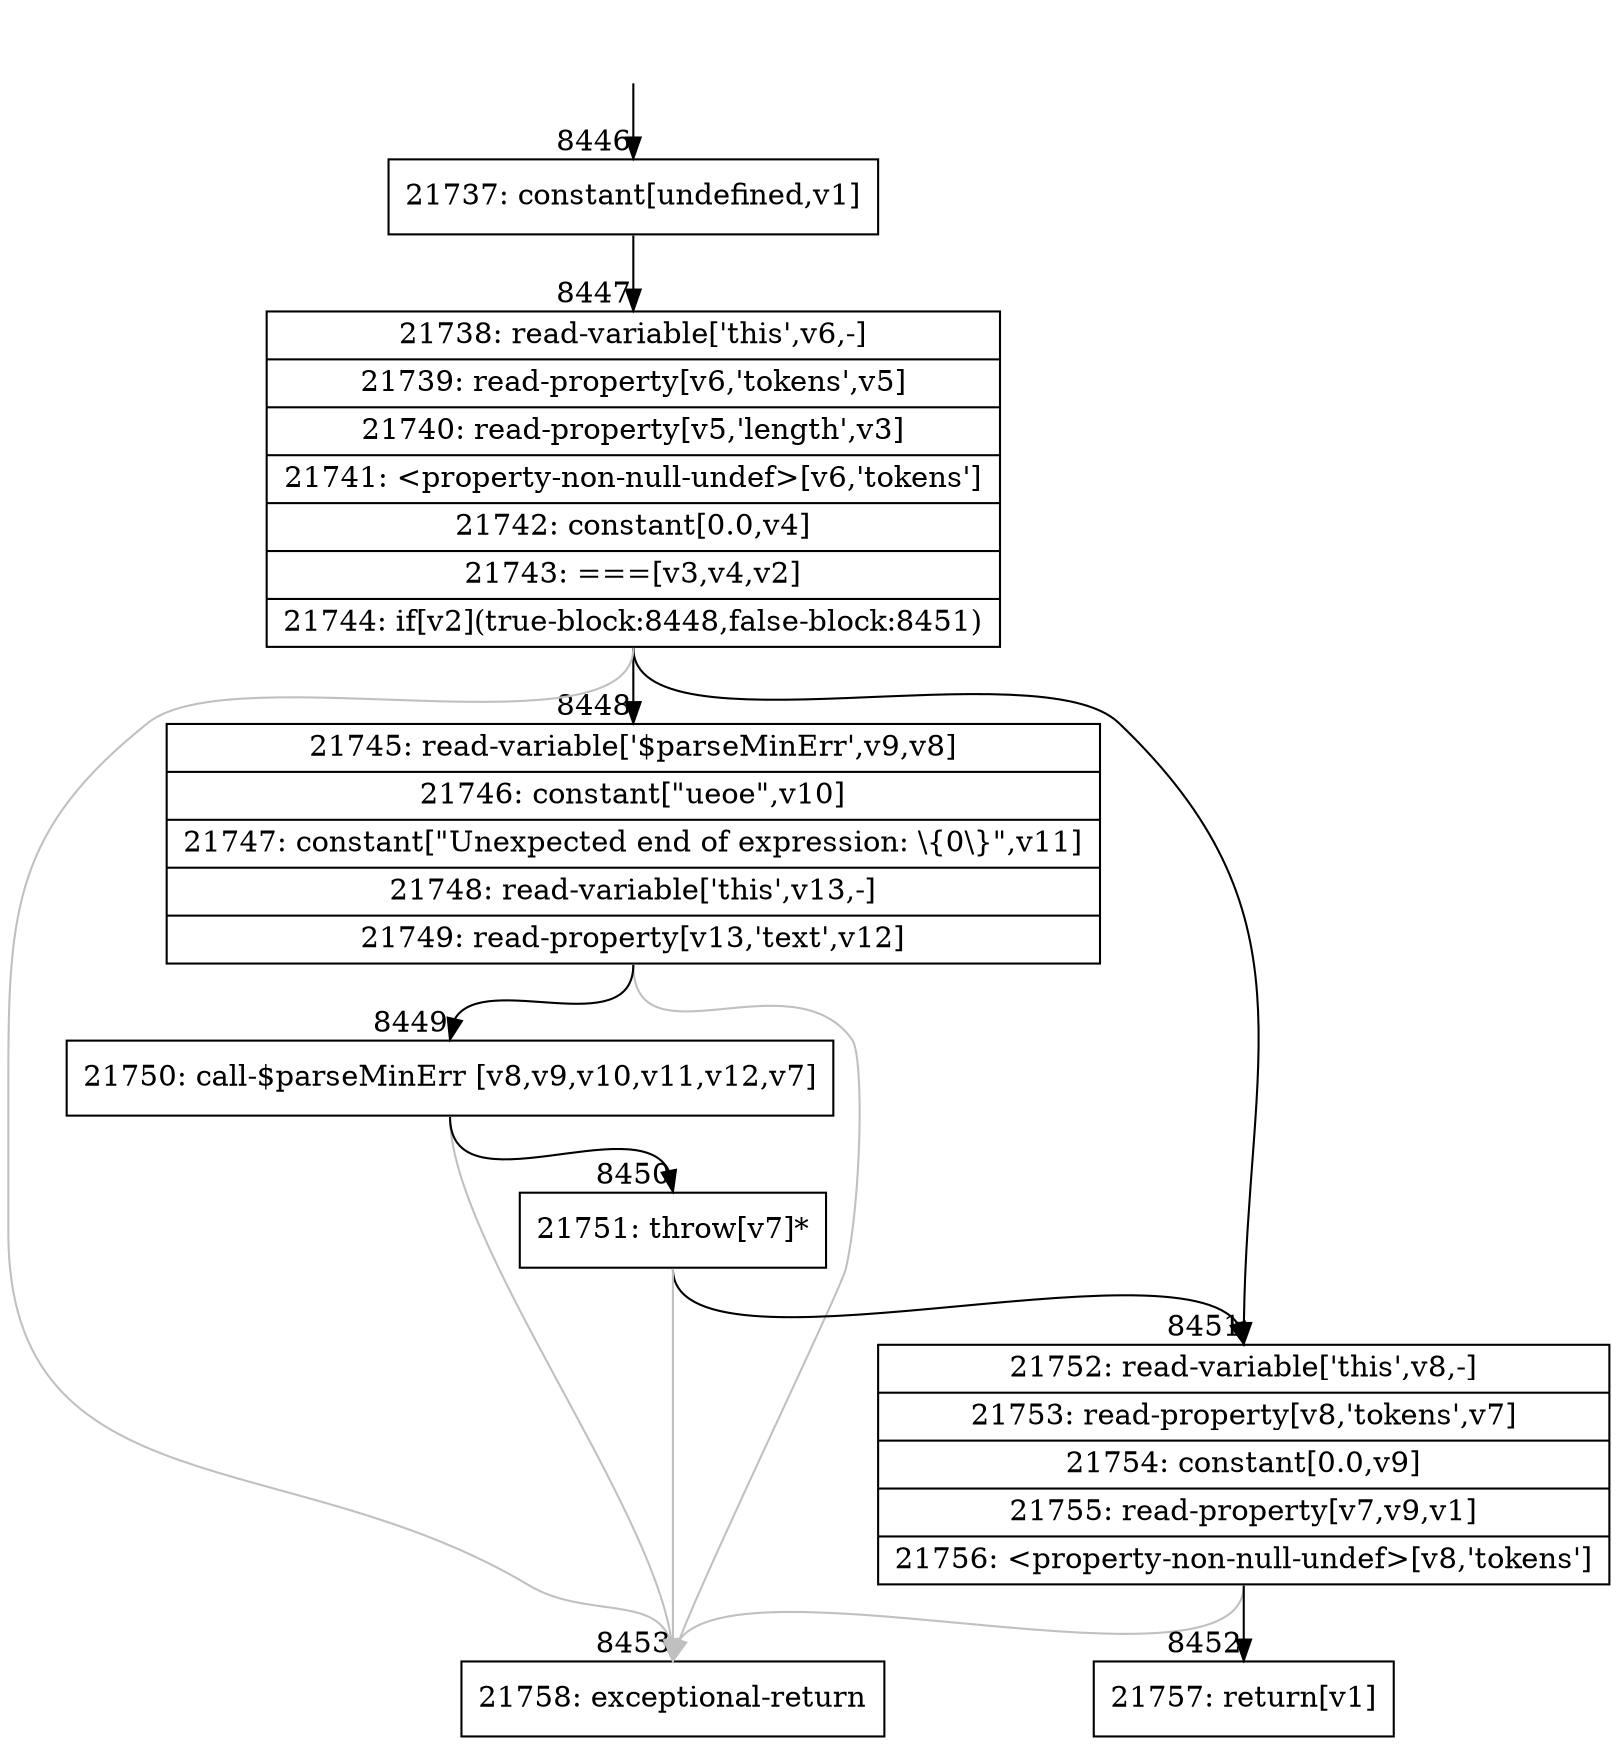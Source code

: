 digraph {
rankdir="TD"
BB_entry620[shape=none,label=""];
BB_entry620 -> BB8446 [tailport=s, headport=n, headlabel="    8446"]
BB8446 [shape=record label="{21737: constant[undefined,v1]}" ] 
BB8446 -> BB8447 [tailport=s, headport=n, headlabel="      8447"]
BB8447 [shape=record label="{21738: read-variable['this',v6,-]|21739: read-property[v6,'tokens',v5]|21740: read-property[v5,'length',v3]|21741: \<property-non-null-undef\>[v6,'tokens']|21742: constant[0.0,v4]|21743: ===[v3,v4,v2]|21744: if[v2](true-block:8448,false-block:8451)}" ] 
BB8447 -> BB8448 [tailport=s, headport=n, headlabel="      8448"]
BB8447 -> BB8451 [tailport=s, headport=n, headlabel="      8451"]
BB8447 -> BB8453 [tailport=s, headport=n, color=gray, headlabel="      8453"]
BB8448 [shape=record label="{21745: read-variable['$parseMinErr',v9,v8]|21746: constant[\"ueoe\",v10]|21747: constant[\"Unexpected end of expression: \\\{0\\\}\",v11]|21748: read-variable['this',v13,-]|21749: read-property[v13,'text',v12]}" ] 
BB8448 -> BB8449 [tailport=s, headport=n, headlabel="      8449"]
BB8448 -> BB8453 [tailport=s, headport=n, color=gray]
BB8449 [shape=record label="{21750: call-$parseMinErr [v8,v9,v10,v11,v12,v7]}" ] 
BB8449 -> BB8450 [tailport=s, headport=n, headlabel="      8450"]
BB8449 -> BB8453 [tailport=s, headport=n, color=gray]
BB8450 [shape=record label="{21751: throw[v7]*}" ] 
BB8450 -> BB8451 [tailport=s, headport=n]
BB8450 -> BB8453 [tailport=s, headport=n, color=gray]
BB8451 [shape=record label="{21752: read-variable['this',v8,-]|21753: read-property[v8,'tokens',v7]|21754: constant[0.0,v9]|21755: read-property[v7,v9,v1]|21756: \<property-non-null-undef\>[v8,'tokens']}" ] 
BB8451 -> BB8452 [tailport=s, headport=n, headlabel="      8452"]
BB8451 -> BB8453 [tailport=s, headport=n, color=gray]
BB8452 [shape=record label="{21757: return[v1]}" ] 
BB8453 [shape=record label="{21758: exceptional-return}" ] 
//#$~ 12904
}
